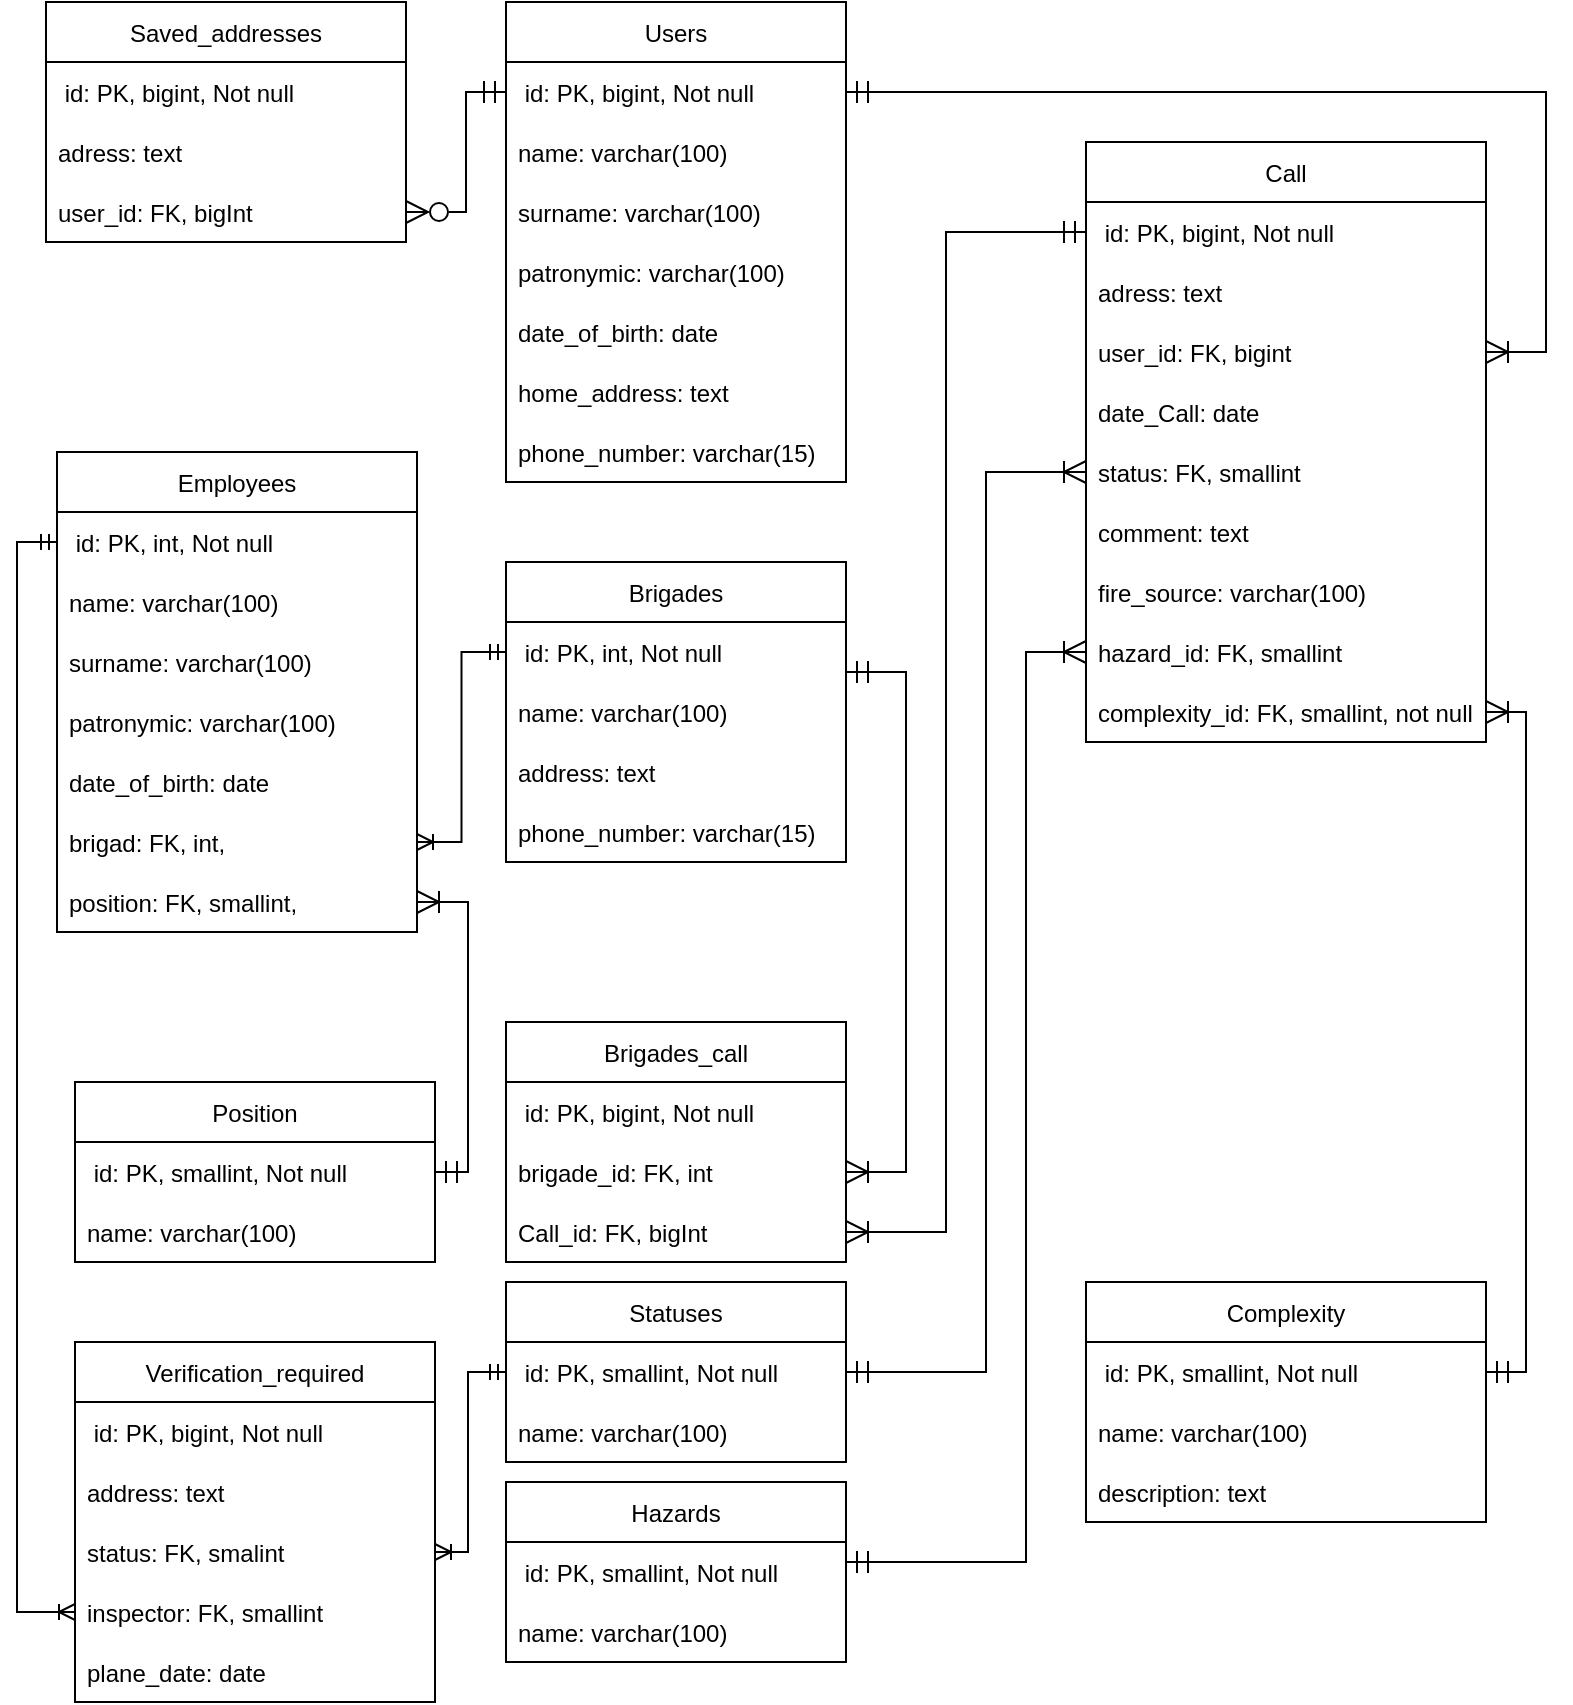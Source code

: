 <mxfile version="17.2.1" type="device"><diagram id="T223Fh65zIJZFQZiomTS" name="Страница 1"><mxGraphModel dx="1237" dy="752" grid="1" gridSize="10" guides="1" tooltips="1" connect="1" arrows="1" fold="1" page="1" pageScale="1" pageWidth="827" pageHeight="1169" math="0" shadow="0"><root><mxCell id="0"/><mxCell id="1" parent="0"/><mxCell id="j0B6fTeUn6aLdOuR-LO0-1" value="Users" style="swimlane;fontStyle=0;childLayout=stackLayout;horizontal=1;startSize=30;horizontalStack=0;resizeParent=1;resizeParentMax=0;resizeLast=0;collapsible=1;marginBottom=0;" parent="1" vertex="1"><mxGeometry x="269" y="95" width="170" height="240" as="geometry"/></mxCell><mxCell id="j0B6fTeUn6aLdOuR-LO0-2" value=" id: PK, bigint, Not null" style="text;strokeColor=none;fillColor=none;align=left;verticalAlign=middle;spacingLeft=4;spacingRight=4;overflow=hidden;points=[[0,0.5],[1,0.5]];portConstraint=eastwest;rotatable=0;" parent="j0B6fTeUn6aLdOuR-LO0-1" vertex="1"><mxGeometry y="30" width="170" height="30" as="geometry"/></mxCell><mxCell id="j0B6fTeUn6aLdOuR-LO0-3" value="name: varchar(100)" style="text;strokeColor=none;fillColor=none;align=left;verticalAlign=middle;spacingLeft=4;spacingRight=4;overflow=hidden;points=[[0,0.5],[1,0.5]];portConstraint=eastwest;rotatable=0;" parent="j0B6fTeUn6aLdOuR-LO0-1" vertex="1"><mxGeometry y="60" width="170" height="30" as="geometry"/></mxCell><mxCell id="j0B6fTeUn6aLdOuR-LO0-4" value="surname: varchar(100)" style="text;strokeColor=none;fillColor=none;align=left;verticalAlign=middle;spacingLeft=4;spacingRight=4;overflow=hidden;points=[[0,0.5],[1,0.5]];portConstraint=eastwest;rotatable=0;" parent="j0B6fTeUn6aLdOuR-LO0-1" vertex="1"><mxGeometry y="90" width="170" height="30" as="geometry"/></mxCell><mxCell id="j0B6fTeUn6aLdOuR-LO0-15" value="patronymic: varchar(100)" style="text;strokeColor=none;fillColor=none;align=left;verticalAlign=middle;spacingLeft=4;spacingRight=4;overflow=hidden;points=[[0,0.5],[1,0.5]];portConstraint=eastwest;rotatable=0;" parent="j0B6fTeUn6aLdOuR-LO0-1" vertex="1"><mxGeometry y="120" width="170" height="30" as="geometry"/></mxCell><mxCell id="j0B6fTeUn6aLdOuR-LO0-30" value="date_of_birth: date" style="text;strokeColor=none;fillColor=none;align=left;verticalAlign=middle;spacingLeft=4;spacingRight=4;overflow=hidden;points=[[0,0.5],[1,0.5]];portConstraint=eastwest;rotatable=0;" parent="j0B6fTeUn6aLdOuR-LO0-1" vertex="1"><mxGeometry y="150" width="170" height="30" as="geometry"/></mxCell><mxCell id="j0B6fTeUn6aLdOuR-LO0-16" value="home_address: text" style="text;strokeColor=none;fillColor=none;align=left;verticalAlign=middle;spacingLeft=4;spacingRight=4;overflow=hidden;points=[[0,0.5],[1,0.5]];portConstraint=eastwest;rotatable=0;" parent="j0B6fTeUn6aLdOuR-LO0-1" vertex="1"><mxGeometry y="180" width="170" height="30" as="geometry"/></mxCell><mxCell id="j0B6fTeUn6aLdOuR-LO0-28" value="phone_number: varchar(15)" style="text;strokeColor=none;fillColor=none;align=left;verticalAlign=middle;spacingLeft=4;spacingRight=4;overflow=hidden;points=[[0,0.5],[1,0.5]];portConstraint=eastwest;rotatable=0;" parent="j0B6fTeUn6aLdOuR-LO0-1" vertex="1"><mxGeometry y="210" width="170" height="30" as="geometry"/></mxCell><mxCell id="j0B6fTeUn6aLdOuR-LO0-5" value="Call" style="swimlane;fontStyle=0;childLayout=stackLayout;horizontal=1;startSize=30;horizontalStack=0;resizeParent=1;resizeParentMax=0;resizeLast=0;collapsible=1;marginBottom=0;" parent="1" vertex="1"><mxGeometry x="559" y="165" width="200" height="300" as="geometry"/></mxCell><mxCell id="j0B6fTeUn6aLdOuR-LO0-8" value=" id: PK, bigint, Not null" style="text;strokeColor=none;fillColor=none;align=left;verticalAlign=middle;spacingLeft=4;spacingRight=4;overflow=hidden;points=[[0,0.5],[1,0.5]];portConstraint=eastwest;rotatable=0;" parent="j0B6fTeUn6aLdOuR-LO0-5" vertex="1"><mxGeometry y="30" width="200" height="30" as="geometry"/></mxCell><mxCell id="j0B6fTeUn6aLdOuR-LO0-6" value="adress: text" style="text;strokeColor=none;fillColor=none;align=left;verticalAlign=middle;spacingLeft=4;spacingRight=4;overflow=hidden;points=[[0,0.5],[1,0.5]];portConstraint=eastwest;rotatable=0;" parent="j0B6fTeUn6aLdOuR-LO0-5" vertex="1"><mxGeometry y="60" width="200" height="30" as="geometry"/></mxCell><mxCell id="j0B6fTeUn6aLdOuR-LO0-7" value="user_id: FK, bigint" style="text;strokeColor=none;fillColor=none;align=left;verticalAlign=middle;spacingLeft=4;spacingRight=4;overflow=hidden;points=[[0,0.5],[1,0.5]];portConstraint=eastwest;rotatable=0;" parent="j0B6fTeUn6aLdOuR-LO0-5" vertex="1"><mxGeometry y="90" width="200" height="30" as="geometry"/></mxCell><mxCell id="j0B6fTeUn6aLdOuR-LO0-29" value="date_Call: date" style="text;strokeColor=none;fillColor=none;align=left;verticalAlign=middle;spacingLeft=4;spacingRight=4;overflow=hidden;points=[[0,0.5],[1,0.5]];portConstraint=eastwest;rotatable=0;" parent="j0B6fTeUn6aLdOuR-LO0-5" vertex="1"><mxGeometry y="120" width="200" height="30" as="geometry"/></mxCell><mxCell id="ShnjNFTHwjHEr4poPl1T-2" value="status: FK, smallint" style="text;strokeColor=none;fillColor=none;align=left;verticalAlign=middle;spacingLeft=4;spacingRight=4;overflow=hidden;points=[[0,0.5],[1,0.5]];portConstraint=eastwest;rotatable=0;" parent="j0B6fTeUn6aLdOuR-LO0-5" vertex="1"><mxGeometry y="150" width="200" height="30" as="geometry"/></mxCell><mxCell id="ShnjNFTHwjHEr4poPl1T-12" value="comment: text" style="text;strokeColor=none;fillColor=none;align=left;verticalAlign=middle;spacingLeft=4;spacingRight=4;overflow=hidden;points=[[0,0.5],[1,0.5]];portConstraint=eastwest;rotatable=0;" parent="j0B6fTeUn6aLdOuR-LO0-5" vertex="1"><mxGeometry y="180" width="200" height="30" as="geometry"/></mxCell><mxCell id="ShnjNFTHwjHEr4poPl1T-17" value="fire_source: varchar(100)" style="text;strokeColor=none;fillColor=none;align=left;verticalAlign=middle;spacingLeft=4;spacingRight=4;overflow=hidden;points=[[0,0.5],[1,0.5]];portConstraint=eastwest;rotatable=0;" parent="j0B6fTeUn6aLdOuR-LO0-5" vertex="1"><mxGeometry y="210" width="200" height="30" as="geometry"/></mxCell><mxCell id="ShnjNFTHwjHEr4poPl1T-18" value="hazard_id: FK, smallint" style="text;strokeColor=none;fillColor=none;align=left;verticalAlign=middle;spacingLeft=4;spacingRight=4;overflow=hidden;points=[[0,0.5],[1,0.5]];portConstraint=eastwest;rotatable=0;" parent="j0B6fTeUn6aLdOuR-LO0-5" vertex="1"><mxGeometry y="240" width="200" height="30" as="geometry"/></mxCell><mxCell id="ShnjNFTHwjHEr4poPl1T-31" value="complexity_id: FK, smallint, not null" style="text;strokeColor=none;fillColor=none;align=left;verticalAlign=middle;spacingLeft=4;spacingRight=4;overflow=hidden;points=[[0,0.5],[1,0.5]];portConstraint=eastwest;rotatable=0;" parent="j0B6fTeUn6aLdOuR-LO0-5" vertex="1"><mxGeometry y="270" width="200" height="30" as="geometry"/></mxCell><mxCell id="j0B6fTeUn6aLdOuR-LO0-9" value="Brigades" style="swimlane;fontStyle=0;childLayout=stackLayout;horizontal=1;startSize=30;horizontalStack=0;resizeParent=1;resizeParentMax=0;resizeLast=0;collapsible=1;marginBottom=0;" parent="1" vertex="1"><mxGeometry x="269" y="375" width="170" height="150" as="geometry"/></mxCell><mxCell id="j0B6fTeUn6aLdOuR-LO0-10" value=" id: PK, int, Not null" style="text;strokeColor=none;fillColor=none;align=left;verticalAlign=middle;spacingLeft=4;spacingRight=4;overflow=hidden;points=[[0,0.5],[1,0.5]];portConstraint=eastwest;rotatable=0;" parent="j0B6fTeUn6aLdOuR-LO0-9" vertex="1"><mxGeometry y="30" width="170" height="30" as="geometry"/></mxCell><mxCell id="j0B6fTeUn6aLdOuR-LO0-11" value="name: varchar(100)" style="text;strokeColor=none;fillColor=none;align=left;verticalAlign=middle;spacingLeft=4;spacingRight=4;overflow=hidden;points=[[0,0.5],[1,0.5]];portConstraint=eastwest;rotatable=0;" parent="j0B6fTeUn6aLdOuR-LO0-9" vertex="1"><mxGeometry y="60" width="170" height="30" as="geometry"/></mxCell><mxCell id="j0B6fTeUn6aLdOuR-LO0-18" value="address: text" style="text;strokeColor=none;fillColor=none;align=left;verticalAlign=middle;spacingLeft=4;spacingRight=4;overflow=hidden;points=[[0,0.5],[1,0.5]];portConstraint=eastwest;rotatable=0;" parent="j0B6fTeUn6aLdOuR-LO0-9" vertex="1"><mxGeometry y="90" width="170" height="30" as="geometry"/></mxCell><mxCell id="j0B6fTeUn6aLdOuR-LO0-27" value="phone_number: varchar(15)" style="text;strokeColor=none;fillColor=none;align=left;verticalAlign=middle;spacingLeft=4;spacingRight=4;overflow=hidden;points=[[0,0.5],[1,0.5]];portConstraint=eastwest;rotatable=0;" parent="j0B6fTeUn6aLdOuR-LO0-9" vertex="1"><mxGeometry y="120" width="170" height="30" as="geometry"/></mxCell><mxCell id="ShnjNFTHwjHEr4poPl1T-3" value="Statuses" style="swimlane;fontStyle=0;childLayout=stackLayout;horizontal=1;startSize=30;horizontalStack=0;resizeParent=1;resizeParentMax=0;resizeLast=0;collapsible=1;marginBottom=0;" parent="1" vertex="1"><mxGeometry x="269" y="735" width="170" height="90" as="geometry"/></mxCell><mxCell id="ShnjNFTHwjHEr4poPl1T-4" value=" id: PK, smallint, Not null" style="text;strokeColor=none;fillColor=none;align=left;verticalAlign=middle;spacingLeft=4;spacingRight=4;overflow=hidden;points=[[0,0.5],[1,0.5]];portConstraint=eastwest;rotatable=0;" parent="ShnjNFTHwjHEr4poPl1T-3" vertex="1"><mxGeometry y="30" width="170" height="30" as="geometry"/></mxCell><mxCell id="ShnjNFTHwjHEr4poPl1T-5" value="name: varchar(100)" style="text;strokeColor=none;fillColor=none;align=left;verticalAlign=middle;spacingLeft=4;spacingRight=4;overflow=hidden;points=[[0,0.5],[1,0.5]];portConstraint=eastwest;rotatable=0;" parent="ShnjNFTHwjHEr4poPl1T-3" vertex="1"><mxGeometry y="60" width="170" height="30" as="geometry"/></mxCell><mxCell id="ShnjNFTHwjHEr4poPl1T-13" value="Complexity" style="swimlane;fontStyle=0;childLayout=stackLayout;horizontal=1;startSize=30;horizontalStack=0;resizeParent=1;resizeParentMax=0;resizeLast=0;collapsible=1;marginBottom=0;" parent="1" vertex="1"><mxGeometry x="559" y="735" width="200" height="120" as="geometry"/></mxCell><mxCell id="ShnjNFTHwjHEr4poPl1T-14" value=" id: PK, smallint, Not null" style="text;strokeColor=none;fillColor=none;align=left;verticalAlign=middle;spacingLeft=4;spacingRight=4;overflow=hidden;points=[[0,0.5],[1,0.5]];portConstraint=eastwest;rotatable=0;" parent="ShnjNFTHwjHEr4poPl1T-13" vertex="1"><mxGeometry y="30" width="200" height="30" as="geometry"/></mxCell><mxCell id="ShnjNFTHwjHEr4poPl1T-15" value="name: varchar(100)" style="text;strokeColor=none;fillColor=none;align=left;verticalAlign=middle;spacingLeft=4;spacingRight=4;overflow=hidden;points=[[0,0.5],[1,0.5]];portConstraint=eastwest;rotatable=0;" parent="ShnjNFTHwjHEr4poPl1T-13" vertex="1"><mxGeometry y="60" width="200" height="30" as="geometry"/></mxCell><mxCell id="ShnjNFTHwjHEr4poPl1T-16" value="description: text" style="text;strokeColor=none;fillColor=none;align=left;verticalAlign=middle;spacingLeft=4;spacingRight=4;overflow=hidden;points=[[0,0.5],[1,0.5]];portConstraint=eastwest;rotatable=0;" parent="ShnjNFTHwjHEr4poPl1T-13" vertex="1"><mxGeometry y="90" width="200" height="30" as="geometry"/></mxCell><mxCell id="ShnjNFTHwjHEr4poPl1T-19" value="Hazards" style="swimlane;fontStyle=0;childLayout=stackLayout;horizontal=1;startSize=30;horizontalStack=0;resizeParent=1;resizeParentMax=0;resizeLast=0;collapsible=1;marginBottom=0;" parent="1" vertex="1"><mxGeometry x="269" y="835" width="170" height="90" as="geometry"/></mxCell><mxCell id="ShnjNFTHwjHEr4poPl1T-20" value=" id: PK, smallint, Not null" style="text;strokeColor=none;fillColor=none;align=left;verticalAlign=middle;spacingLeft=4;spacingRight=4;overflow=hidden;points=[[0,0.5],[1,0.5]];portConstraint=eastwest;rotatable=0;" parent="ShnjNFTHwjHEr4poPl1T-19" vertex="1"><mxGeometry y="30" width="170" height="30" as="geometry"/></mxCell><mxCell id="ShnjNFTHwjHEr4poPl1T-21" value="name: varchar(100)" style="text;strokeColor=none;fillColor=none;align=left;verticalAlign=middle;spacingLeft=4;spacingRight=4;overflow=hidden;points=[[0,0.5],[1,0.5]];portConstraint=eastwest;rotatable=0;" parent="ShnjNFTHwjHEr4poPl1T-19" vertex="1"><mxGeometry y="60" width="170" height="30" as="geometry"/></mxCell><mxCell id="ShnjNFTHwjHEr4poPl1T-24" style="edgeStyle=orthogonalEdgeStyle;rounded=0;orthogonalLoop=1;jettySize=auto;html=1;entryX=1;entryY=0.5;entryDx=0;entryDy=0;startArrow=ERmandOne;startFill=0;endArrow=ERoneToMany;endFill=0;startSize=9;endSize=9;strokeWidth=1;exitX=1;exitY=0.5;exitDx=0;exitDy=0;" parent="1" source="j0B6fTeUn6aLdOuR-LO0-2" target="j0B6fTeUn6aLdOuR-LO0-7" edge="1"><mxGeometry relative="1" as="geometry"><mxPoint x="719" y="125" as="sourcePoint"/><Array as="points"><mxPoint x="789" y="140"/><mxPoint x="789" y="270"/></Array></mxGeometry></mxCell><mxCell id="ShnjNFTHwjHEr4poPl1T-26" style="edgeStyle=orthogonalEdgeStyle;rounded=0;orthogonalLoop=1;jettySize=auto;html=1;entryX=0;entryY=0.5;entryDx=0;entryDy=0;startArrow=ERmandOne;startFill=0;endArrow=ERoneToMany;endFill=0;startSize=9;endSize=9;strokeWidth=1;" parent="1" source="ShnjNFTHwjHEr4poPl1T-4" target="ShnjNFTHwjHEr4poPl1T-2" edge="1"><mxGeometry relative="1" as="geometry"><Array as="points"><mxPoint x="509" y="780"/><mxPoint x="509" y="330"/></Array></mxGeometry></mxCell><mxCell id="ShnjNFTHwjHEr4poPl1T-27" style="edgeStyle=orthogonalEdgeStyle;rounded=0;orthogonalLoop=1;jettySize=auto;html=1;entryX=0;entryY=0.5;entryDx=0;entryDy=0;startArrow=ERmandOne;startFill=0;endArrow=ERoneToMany;endFill=0;startSize=9;endSize=9;strokeWidth=1;" parent="1" source="ShnjNFTHwjHEr4poPl1T-20" target="ShnjNFTHwjHEr4poPl1T-18" edge="1"><mxGeometry relative="1" as="geometry"><Array as="points"><mxPoint x="529" y="875"/><mxPoint x="529" y="420"/></Array></mxGeometry></mxCell><mxCell id="ShnjNFTHwjHEr4poPl1T-29" style="edgeStyle=orthogonalEdgeStyle;rounded=0;orthogonalLoop=1;jettySize=auto;html=1;startArrow=ERmandOne;startFill=0;endArrow=ERoneToMany;endFill=0;startSize=9;endSize=9;strokeWidth=1;entryX=1;entryY=0.5;entryDx=0;entryDy=0;" parent="1" source="ShnjNFTHwjHEr4poPl1T-14" target="ShnjNFTHwjHEr4poPl1T-31" edge="1"><mxGeometry relative="1" as="geometry"><mxPoint x="1019" y="540" as="targetPoint"/><Array as="points"><mxPoint x="779" y="780"/><mxPoint x="779" y="450"/></Array></mxGeometry></mxCell><mxCell id="ShnjNFTHwjHEr4poPl1T-33" value="Saved_addresses" style="swimlane;fontStyle=0;childLayout=stackLayout;horizontal=1;startSize=30;horizontalStack=0;resizeParent=1;resizeParentMax=0;resizeLast=0;collapsible=1;marginBottom=0;" parent="1" vertex="1"><mxGeometry x="39" y="95" width="180" height="120" as="geometry"/></mxCell><mxCell id="ShnjNFTHwjHEr4poPl1T-34" value=" id: PK, bigint, Not null" style="text;strokeColor=none;fillColor=none;align=left;verticalAlign=middle;spacingLeft=4;spacingRight=4;overflow=hidden;points=[[0,0.5],[1,0.5]];portConstraint=eastwest;rotatable=0;" parent="ShnjNFTHwjHEr4poPl1T-33" vertex="1"><mxGeometry y="30" width="180" height="30" as="geometry"/></mxCell><mxCell id="ShnjNFTHwjHEr4poPl1T-39" value="adress: text" style="text;strokeColor=none;fillColor=none;align=left;verticalAlign=middle;spacingLeft=4;spacingRight=4;overflow=hidden;points=[[0,0.5],[1,0.5]];portConstraint=eastwest;rotatable=0;" parent="ShnjNFTHwjHEr4poPl1T-33" vertex="1"><mxGeometry y="60" width="180" height="30" as="geometry"/></mxCell><mxCell id="ShnjNFTHwjHEr4poPl1T-40" value="user_id: FK, bigInt" style="text;strokeColor=none;fillColor=none;align=left;verticalAlign=middle;spacingLeft=4;spacingRight=4;overflow=hidden;points=[[0,0.5],[1,0.5]];portConstraint=eastwest;rotatable=0;" parent="ShnjNFTHwjHEr4poPl1T-33" vertex="1"><mxGeometry y="90" width="180" height="30" as="geometry"/></mxCell><mxCell id="ShnjNFTHwjHEr4poPl1T-41" style="edgeStyle=orthogonalEdgeStyle;rounded=0;orthogonalLoop=1;jettySize=auto;html=1;startArrow=ERmandOne;startFill=0;endArrow=ERzeroToMany;endFill=0;startSize=9;endSize=9;strokeWidth=1;" parent="1" source="j0B6fTeUn6aLdOuR-LO0-2" target="ShnjNFTHwjHEr4poPl1T-40" edge="1"><mxGeometry relative="1" as="geometry"><Array as="points"><mxPoint x="249" y="140"/><mxPoint x="249" y="200"/></Array></mxGeometry></mxCell><mxCell id="ShnjNFTHwjHEr4poPl1T-43" value="Brigades_call" style="swimlane;fontStyle=0;childLayout=stackLayout;horizontal=1;startSize=30;horizontalStack=0;resizeParent=1;resizeParentMax=0;resizeLast=0;collapsible=1;marginBottom=0;" parent="1" vertex="1"><mxGeometry x="269" y="605" width="170" height="120" as="geometry"/></mxCell><mxCell id="ShnjNFTHwjHEr4poPl1T-44" value=" id: PK, bigint, Not null" style="text;strokeColor=none;fillColor=none;align=left;verticalAlign=middle;spacingLeft=4;spacingRight=4;overflow=hidden;points=[[0,0.5],[1,0.5]];portConstraint=eastwest;rotatable=0;" parent="ShnjNFTHwjHEr4poPl1T-43" vertex="1"><mxGeometry y="30" width="170" height="30" as="geometry"/></mxCell><mxCell id="ShnjNFTHwjHEr4poPl1T-46" value="brigade_id: FK, int" style="text;strokeColor=none;fillColor=none;align=left;verticalAlign=middle;spacingLeft=4;spacingRight=4;overflow=hidden;points=[[0,0.5],[1,0.5]];portConstraint=eastwest;rotatable=0;" parent="ShnjNFTHwjHEr4poPl1T-43" vertex="1"><mxGeometry y="60" width="170" height="30" as="geometry"/></mxCell><mxCell id="ShnjNFTHwjHEr4poPl1T-47" value="Call_id: FK, bigInt" style="text;strokeColor=none;fillColor=none;align=left;verticalAlign=middle;spacingLeft=4;spacingRight=4;overflow=hidden;points=[[0,0.5],[1,0.5]];portConstraint=eastwest;rotatable=0;" parent="ShnjNFTHwjHEr4poPl1T-43" vertex="1"><mxGeometry y="90" width="170" height="30" as="geometry"/></mxCell><mxCell id="ShnjNFTHwjHEr4poPl1T-49" style="edgeStyle=orthogonalEdgeStyle;rounded=0;orthogonalLoop=1;jettySize=auto;html=1;entryX=1;entryY=0.5;entryDx=0;entryDy=0;startArrow=ERmandOne;startFill=0;endArrow=ERoneToMany;endFill=0;startSize=9;endSize=9;strokeWidth=1;" parent="1" source="j0B6fTeUn6aLdOuR-LO0-10" target="ShnjNFTHwjHEr4poPl1T-46" edge="1"><mxGeometry relative="1" as="geometry"><Array as="points"><mxPoint x="469" y="430"/><mxPoint x="469" y="680"/></Array></mxGeometry></mxCell><mxCell id="ShnjNFTHwjHEr4poPl1T-50" style="edgeStyle=orthogonalEdgeStyle;rounded=0;orthogonalLoop=1;jettySize=auto;html=1;exitX=0;exitY=0.5;exitDx=0;exitDy=0;entryX=1;entryY=0.5;entryDx=0;entryDy=0;startArrow=ERmandOne;startFill=0;endArrow=ERoneToMany;endFill=0;startSize=9;endSize=9;strokeWidth=1;" parent="1" source="j0B6fTeUn6aLdOuR-LO0-8" target="ShnjNFTHwjHEr4poPl1T-47" edge="1"><mxGeometry relative="1" as="geometry"><Array as="points"><mxPoint x="489" y="210"/><mxPoint x="489" y="710"/></Array></mxGeometry></mxCell><mxCell id="ShnjNFTHwjHEr4poPl1T-51" value="Employees" style="swimlane;fontStyle=0;childLayout=stackLayout;horizontal=1;startSize=30;horizontalStack=0;resizeParent=1;resizeParentMax=0;resizeLast=0;collapsible=1;marginBottom=0;" parent="1" vertex="1"><mxGeometry x="44.5" y="320" width="180" height="240" as="geometry"/></mxCell><mxCell id="ShnjNFTHwjHEr4poPl1T-52" value=" id: PK, int, Not null" style="text;strokeColor=none;fillColor=none;align=left;verticalAlign=middle;spacingLeft=4;spacingRight=4;overflow=hidden;points=[[0,0.5],[1,0.5]];portConstraint=eastwest;rotatable=0;" parent="ShnjNFTHwjHEr4poPl1T-51" vertex="1"><mxGeometry y="30" width="180" height="30" as="geometry"/></mxCell><mxCell id="ShnjNFTHwjHEr4poPl1T-53" value="name: varchar(100)" style="text;strokeColor=none;fillColor=none;align=left;verticalAlign=middle;spacingLeft=4;spacingRight=4;overflow=hidden;points=[[0,0.5],[1,0.5]];portConstraint=eastwest;rotatable=0;" parent="ShnjNFTHwjHEr4poPl1T-51" vertex="1"><mxGeometry y="60" width="180" height="30" as="geometry"/></mxCell><mxCell id="ShnjNFTHwjHEr4poPl1T-54" value="surname: varchar(100)" style="text;strokeColor=none;fillColor=none;align=left;verticalAlign=middle;spacingLeft=4;spacingRight=4;overflow=hidden;points=[[0,0.5],[1,0.5]];portConstraint=eastwest;rotatable=0;" parent="ShnjNFTHwjHEr4poPl1T-51" vertex="1"><mxGeometry y="90" width="180" height="30" as="geometry"/></mxCell><mxCell id="ShnjNFTHwjHEr4poPl1T-55" value="patronymic: varchar(100)" style="text;strokeColor=none;fillColor=none;align=left;verticalAlign=middle;spacingLeft=4;spacingRight=4;overflow=hidden;points=[[0,0.5],[1,0.5]];portConstraint=eastwest;rotatable=0;" parent="ShnjNFTHwjHEr4poPl1T-51" vertex="1"><mxGeometry y="120" width="180" height="30" as="geometry"/></mxCell><mxCell id="ShnjNFTHwjHEr4poPl1T-56" value="date_of_birth: date" style="text;strokeColor=none;fillColor=none;align=left;verticalAlign=middle;spacingLeft=4;spacingRight=4;overflow=hidden;points=[[0,0.5],[1,0.5]];portConstraint=eastwest;rotatable=0;" parent="ShnjNFTHwjHEr4poPl1T-51" vertex="1"><mxGeometry y="150" width="180" height="30" as="geometry"/></mxCell><mxCell id="GikpUfnJmiJo8-Z0-S3e-1" value="brigad: FK, int, " style="text;strokeColor=none;fillColor=none;align=left;verticalAlign=middle;spacingLeft=4;spacingRight=4;overflow=hidden;points=[[0,0.5],[1,0.5]];portConstraint=eastwest;rotatable=0;" vertex="1" parent="ShnjNFTHwjHEr4poPl1T-51"><mxGeometry y="180" width="180" height="30" as="geometry"/></mxCell><mxCell id="ShnjNFTHwjHEr4poPl1T-57" value="position: FK, smallint, " style="text;strokeColor=none;fillColor=none;align=left;verticalAlign=middle;spacingLeft=4;spacingRight=4;overflow=hidden;points=[[0,0.5],[1,0.5]];portConstraint=eastwest;rotatable=0;" parent="ShnjNFTHwjHEr4poPl1T-51" vertex="1"><mxGeometry y="210" width="180" height="30" as="geometry"/></mxCell><mxCell id="ShnjNFTHwjHEr4poPl1T-58" style="edgeStyle=orthogonalEdgeStyle;rounded=0;orthogonalLoop=1;jettySize=auto;html=1;startArrow=ERmandOne;startFill=0;endArrow=ERoneToMany;endFill=0;startSize=9;endSize=9;strokeWidth=1;entryX=1;entryY=0.5;entryDx=0;entryDy=0;" parent="1" source="ShnjNFTHwjHEr4poPl1T-59" target="ShnjNFTHwjHEr4poPl1T-57" edge="1"><mxGeometry relative="1" as="geometry"><Array as="points"><mxPoint x="250" y="680"/><mxPoint x="250" y="545"/></Array><mxPoint x="243.96" y="530" as="targetPoint"/></mxGeometry></mxCell><mxCell id="ShnjNFTHwjHEr4poPl1T-59" value="Position" style="swimlane;fontStyle=0;childLayout=stackLayout;horizontal=1;startSize=30;horizontalStack=0;resizeParent=1;resizeParentMax=0;resizeLast=0;collapsible=1;marginBottom=0;" parent="1" vertex="1"><mxGeometry x="53.5" y="635" width="180" height="90" as="geometry"/></mxCell><mxCell id="ShnjNFTHwjHEr4poPl1T-60" value=" id: PK, smallint, Not null" style="text;align=left;verticalAlign=middle;spacingLeft=4;spacingRight=4;overflow=hidden;points=[[0,0.5],[1,0.5]];portConstraint=eastwest;rotatable=0;" parent="ShnjNFTHwjHEr4poPl1T-59" vertex="1"><mxGeometry y="30" width="180" height="30" as="geometry"/></mxCell><mxCell id="ShnjNFTHwjHEr4poPl1T-61" value="name: varchar(100)" style="text;strokeColor=none;fillColor=none;align=left;verticalAlign=middle;spacingLeft=4;spacingRight=4;overflow=hidden;points=[[0,0.5],[1,0.5]];portConstraint=eastwest;rotatable=0;" parent="ShnjNFTHwjHEr4poPl1T-59" vertex="1"><mxGeometry y="60" width="180" height="30" as="geometry"/></mxCell><mxCell id="JcFvS4UHco8clo3rmbq0-1" value="Verification_required" style="swimlane;fontStyle=0;childLayout=stackLayout;horizontal=1;startSize=30;horizontalStack=0;resizeParent=1;resizeParentMax=0;resizeLast=0;collapsible=1;marginBottom=0;" parent="1" vertex="1"><mxGeometry x="53.5" y="765" width="180" height="180" as="geometry"/></mxCell><mxCell id="JcFvS4UHco8clo3rmbq0-2" value=" id: PK, bigint, Not null" style="text;strokeColor=none;fillColor=none;align=left;verticalAlign=middle;spacingLeft=4;spacingRight=4;overflow=hidden;points=[[0,0.5],[1,0.5]];portConstraint=eastwest;rotatable=0;" parent="JcFvS4UHco8clo3rmbq0-1" vertex="1"><mxGeometry y="30" width="180" height="30" as="geometry"/></mxCell><mxCell id="JcFvS4UHco8clo3rmbq0-3" value="address: text" style="text;strokeColor=none;fillColor=none;align=left;verticalAlign=middle;spacingLeft=4;spacingRight=4;overflow=hidden;points=[[0,0.5],[1,0.5]];portConstraint=eastwest;rotatable=0;" parent="JcFvS4UHco8clo3rmbq0-1" vertex="1"><mxGeometry y="60" width="180" height="30" as="geometry"/></mxCell><mxCell id="JcFvS4UHco8clo3rmbq0-4" value="status: FK, smalint" style="text;strokeColor=none;fillColor=none;align=left;verticalAlign=middle;spacingLeft=4;spacingRight=4;overflow=hidden;points=[[0,0.5],[1,0.5]];portConstraint=eastwest;rotatable=0;" parent="JcFvS4UHco8clo3rmbq0-1" vertex="1"><mxGeometry y="90" width="180" height="30" as="geometry"/></mxCell><mxCell id="JcFvS4UHco8clo3rmbq0-5" value="inspector: FK, smallint" style="text;strokeColor=none;fillColor=none;align=left;verticalAlign=middle;spacingLeft=4;spacingRight=4;overflow=hidden;points=[[0,0.5],[1,0.5]];portConstraint=eastwest;rotatable=0;" parent="JcFvS4UHco8clo3rmbq0-1" vertex="1"><mxGeometry y="120" width="180" height="30" as="geometry"/></mxCell><mxCell id="JcFvS4UHco8clo3rmbq0-6" value="plane_date: date" style="text;strokeColor=none;fillColor=none;align=left;verticalAlign=middle;spacingLeft=4;spacingRight=4;overflow=hidden;points=[[0,0.5],[1,0.5]];portConstraint=eastwest;rotatable=0;" parent="JcFvS4UHco8clo3rmbq0-1" vertex="1"><mxGeometry y="150" width="180" height="30" as="geometry"/></mxCell><mxCell id="JcFvS4UHco8clo3rmbq0-7" style="edgeStyle=orthogonalEdgeStyle;rounded=0;orthogonalLoop=1;jettySize=auto;html=1;startArrow=ERmandOne;startFill=0;endArrow=ERoneToMany;endFill=0;entryX=1;entryY=0.5;entryDx=0;entryDy=0;" parent="1" source="ShnjNFTHwjHEr4poPl1T-4" target="JcFvS4UHco8clo3rmbq0-4" edge="1"><mxGeometry relative="1" as="geometry"><mxPoint x="380" y="1030" as="targetPoint"/><Array as="points"><mxPoint x="250" y="780"/><mxPoint x="250" y="870"/></Array></mxGeometry></mxCell><mxCell id="JcFvS4UHco8clo3rmbq0-8" style="edgeStyle=orthogonalEdgeStyle;rounded=0;orthogonalLoop=1;jettySize=auto;html=1;entryX=0;entryY=0.5;entryDx=0;entryDy=0;startArrow=ERmandOne;startFill=0;endArrow=ERoneToMany;endFill=0;" parent="1" source="ShnjNFTHwjHEr4poPl1T-52" target="JcFvS4UHco8clo3rmbq0-5" edge="1"><mxGeometry relative="1" as="geometry"><Array as="points"><mxPoint x="24.5" y="365"/><mxPoint x="24.5" y="900"/></Array></mxGeometry></mxCell><mxCell id="GikpUfnJmiJo8-Z0-S3e-2" style="edgeStyle=orthogonalEdgeStyle;rounded=0;orthogonalLoop=1;jettySize=auto;html=1;entryX=1;entryY=0.5;entryDx=0;entryDy=0;startArrow=ERmandOne;startFill=0;endArrow=ERoneToMany;endFill=0;" edge="1" parent="1" source="j0B6fTeUn6aLdOuR-LO0-10" target="GikpUfnJmiJo8-Z0-S3e-1"><mxGeometry relative="1" as="geometry"/></mxCell></root></mxGraphModel></diagram></mxfile>
